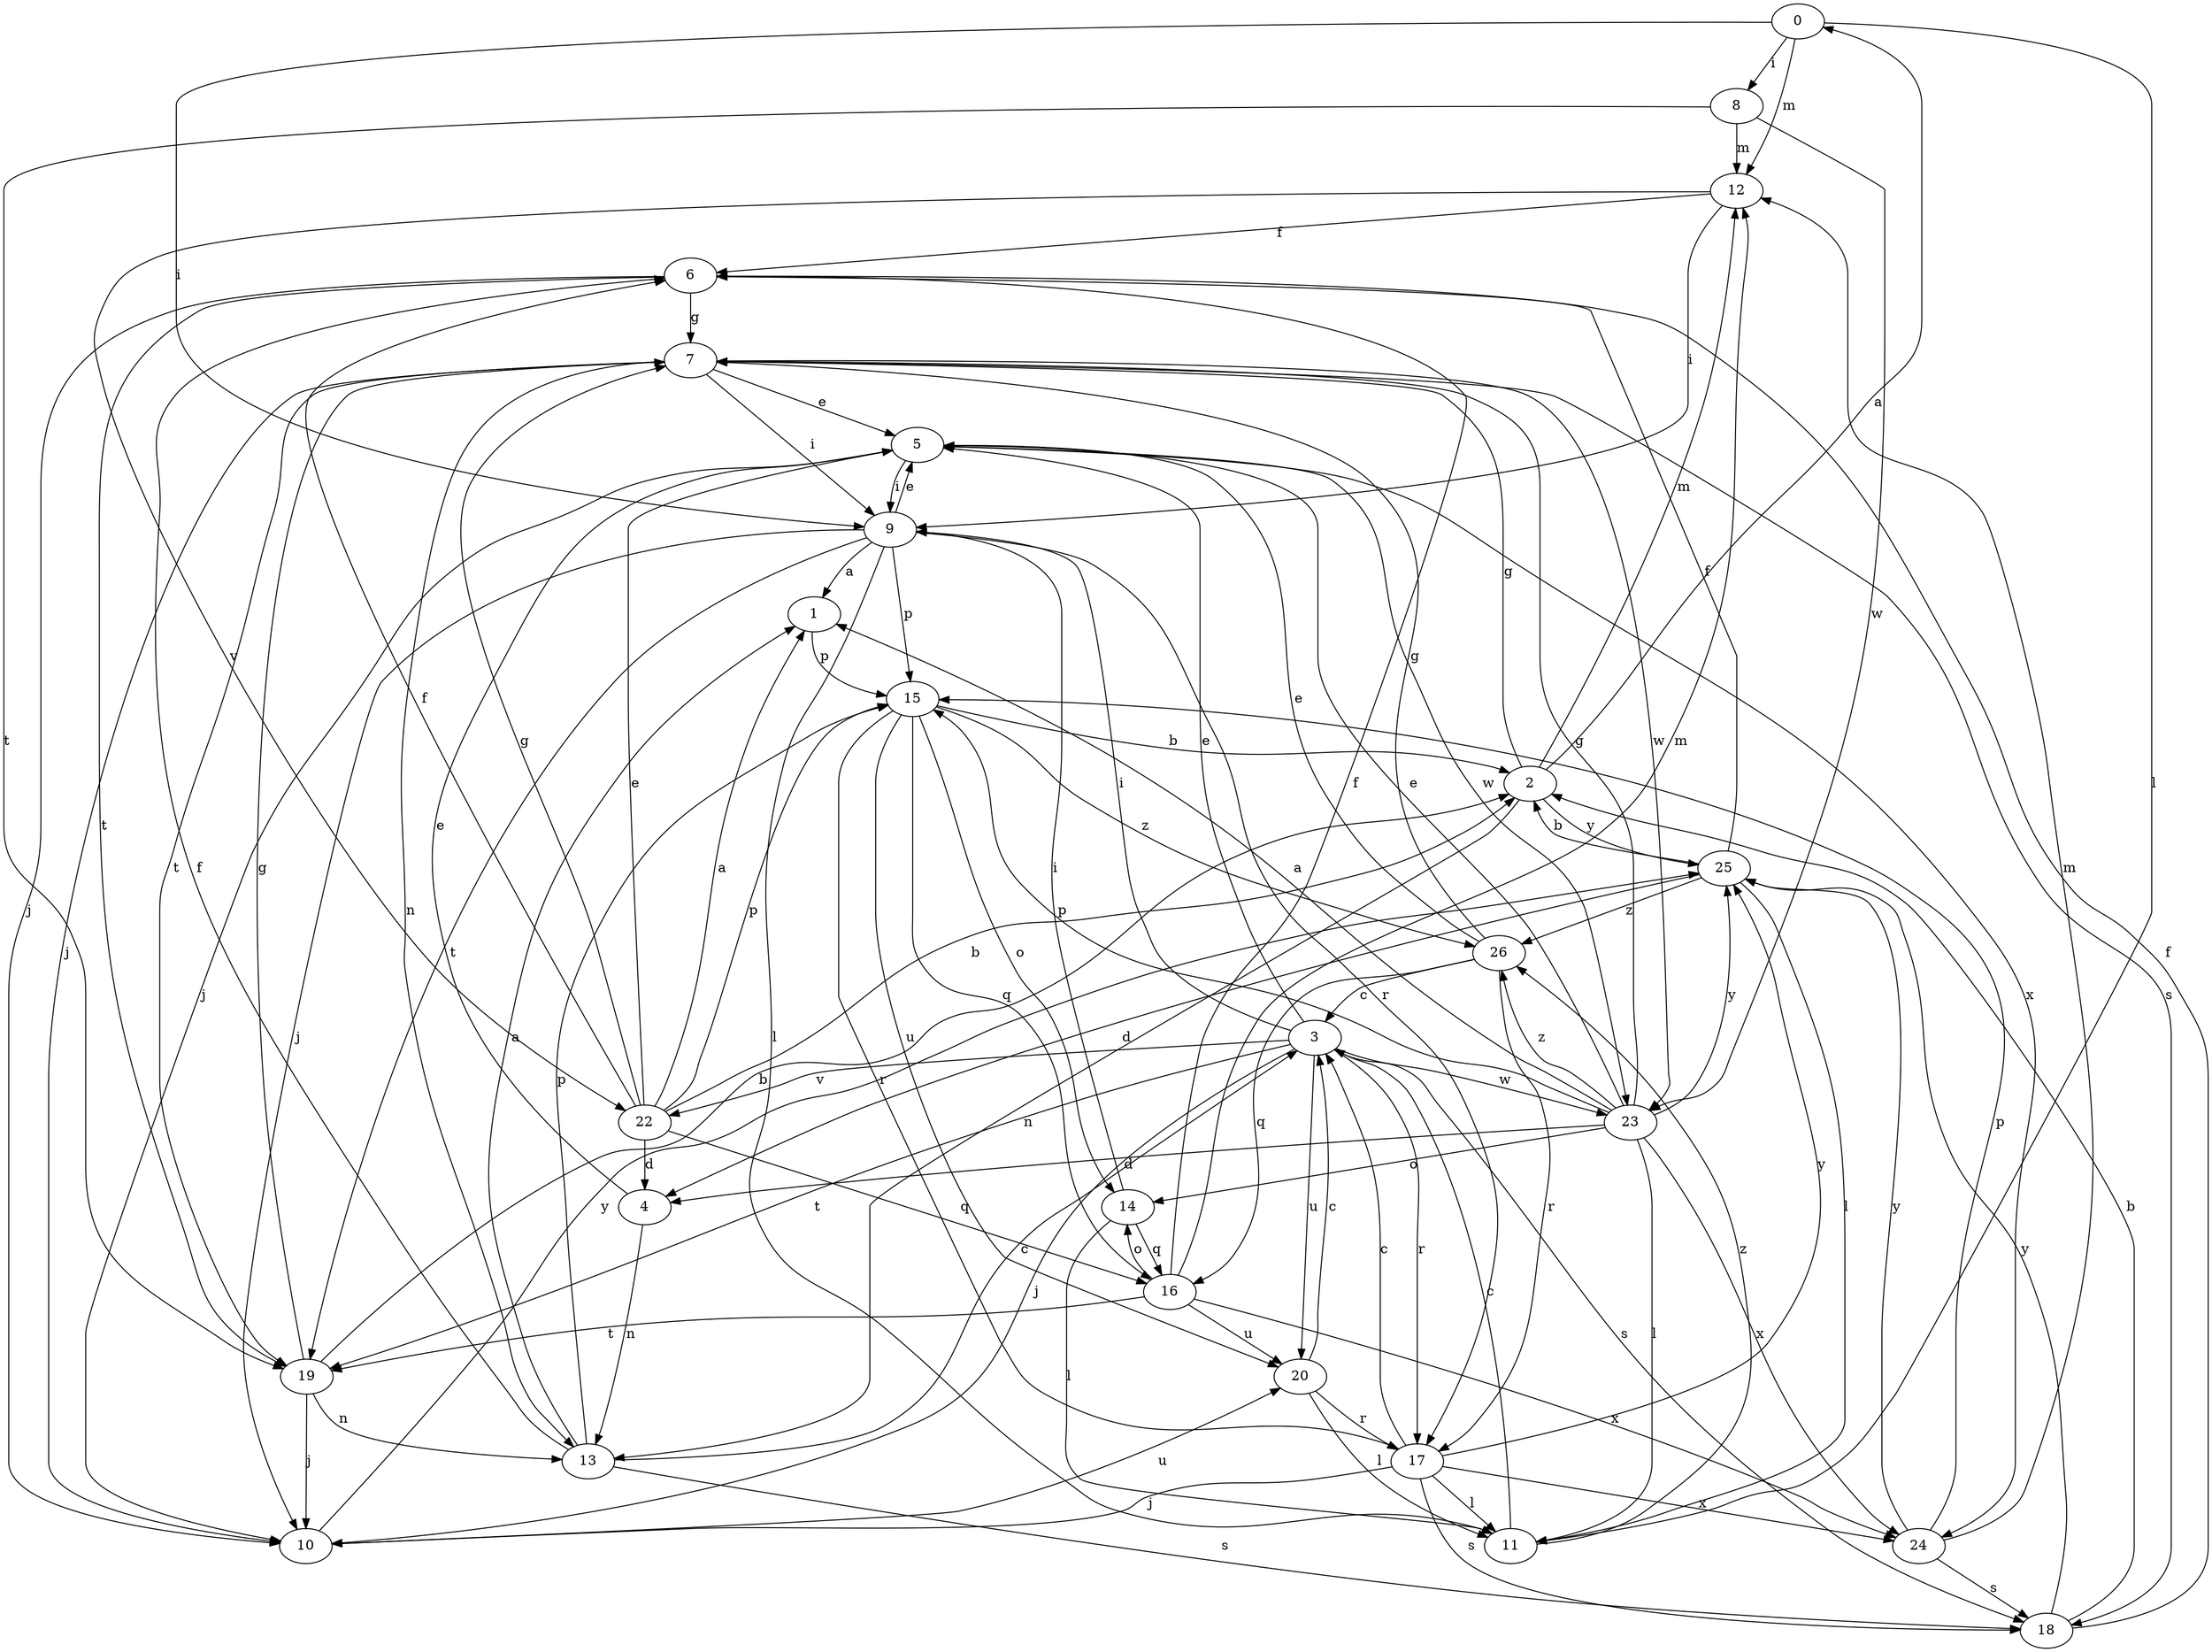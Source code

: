 strict digraph  {
0;
1;
2;
3;
4;
5;
6;
7;
8;
9;
10;
11;
12;
13;
14;
15;
16;
17;
18;
19;
20;
22;
23;
24;
25;
26;
0 -> 8  [label=i];
0 -> 9  [label=i];
0 -> 11  [label=l];
0 -> 12  [label=m];
1 -> 15  [label=p];
2 -> 0  [label=a];
2 -> 7  [label=g];
2 -> 12  [label=m];
2 -> 13  [label=n];
2 -> 25  [label=y];
3 -> 5  [label=e];
3 -> 9  [label=i];
3 -> 10  [label=j];
3 -> 17  [label=r];
3 -> 18  [label=s];
3 -> 19  [label=t];
3 -> 20  [label=u];
3 -> 22  [label=v];
3 -> 23  [label=w];
4 -> 5  [label=e];
4 -> 13  [label=n];
5 -> 9  [label=i];
5 -> 10  [label=j];
5 -> 23  [label=w];
5 -> 24  [label=x];
6 -> 7  [label=g];
6 -> 10  [label=j];
6 -> 19  [label=t];
7 -> 5  [label=e];
7 -> 9  [label=i];
7 -> 10  [label=j];
7 -> 13  [label=n];
7 -> 18  [label=s];
7 -> 19  [label=t];
7 -> 23  [label=w];
8 -> 12  [label=m];
8 -> 19  [label=t];
8 -> 23  [label=w];
9 -> 1  [label=a];
9 -> 5  [label=e];
9 -> 10  [label=j];
9 -> 11  [label=l];
9 -> 15  [label=p];
9 -> 17  [label=r];
9 -> 19  [label=t];
10 -> 20  [label=u];
10 -> 25  [label=y];
11 -> 3  [label=c];
11 -> 26  [label=z];
12 -> 6  [label=f];
12 -> 9  [label=i];
12 -> 22  [label=v];
13 -> 1  [label=a];
13 -> 3  [label=c];
13 -> 6  [label=f];
13 -> 15  [label=p];
13 -> 18  [label=s];
14 -> 9  [label=i];
14 -> 11  [label=l];
14 -> 16  [label=q];
15 -> 2  [label=b];
15 -> 14  [label=o];
15 -> 16  [label=q];
15 -> 17  [label=r];
15 -> 20  [label=u];
15 -> 26  [label=z];
16 -> 6  [label=f];
16 -> 12  [label=m];
16 -> 14  [label=o];
16 -> 19  [label=t];
16 -> 20  [label=u];
16 -> 24  [label=x];
17 -> 3  [label=c];
17 -> 10  [label=j];
17 -> 11  [label=l];
17 -> 18  [label=s];
17 -> 24  [label=x];
17 -> 25  [label=y];
18 -> 2  [label=b];
18 -> 6  [label=f];
18 -> 25  [label=y];
19 -> 2  [label=b];
19 -> 7  [label=g];
19 -> 10  [label=j];
19 -> 13  [label=n];
20 -> 3  [label=c];
20 -> 11  [label=l];
20 -> 17  [label=r];
22 -> 1  [label=a];
22 -> 2  [label=b];
22 -> 4  [label=d];
22 -> 5  [label=e];
22 -> 6  [label=f];
22 -> 7  [label=g];
22 -> 15  [label=p];
22 -> 16  [label=q];
23 -> 1  [label=a];
23 -> 4  [label=d];
23 -> 5  [label=e];
23 -> 7  [label=g];
23 -> 11  [label=l];
23 -> 14  [label=o];
23 -> 15  [label=p];
23 -> 24  [label=x];
23 -> 25  [label=y];
23 -> 26  [label=z];
24 -> 12  [label=m];
24 -> 15  [label=p];
24 -> 18  [label=s];
24 -> 25  [label=y];
25 -> 2  [label=b];
25 -> 4  [label=d];
25 -> 6  [label=f];
25 -> 11  [label=l];
25 -> 26  [label=z];
26 -> 3  [label=c];
26 -> 5  [label=e];
26 -> 7  [label=g];
26 -> 16  [label=q];
26 -> 17  [label=r];
}
